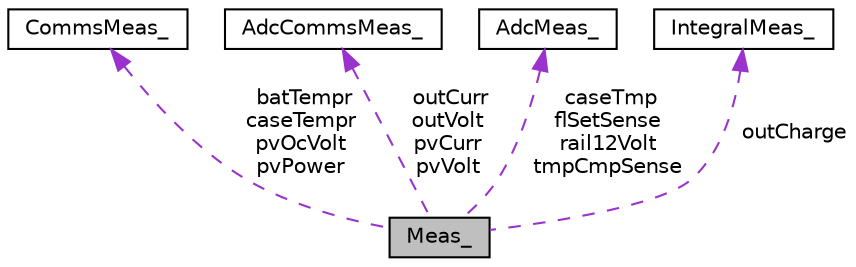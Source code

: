 digraph "Meas_"
{
 // LATEX_PDF_SIZE
  edge [fontname="Helvetica",fontsize="10",labelfontname="Helvetica",labelfontsize="10"];
  node [fontname="Helvetica",fontsize="10",shape=record];
  Node1 [label="Meas_",height=0.2,width=0.4,color="black", fillcolor="grey75", style="filled", fontcolor="black",tooltip=" "];
  Node2 -> Node1 [dir="back",color="darkorchid3",fontsize="10",style="dashed",label=" batTempr\ncaseTempr\npvOcVolt\npvPower" ,fontname="Helvetica"];
  Node2 [label="CommsMeas_",height=0.2,width=0.4,color="black", fillcolor="white", style="filled",URL="$struct_comms_meas__.html",tooltip=" "];
  Node3 -> Node1 [dir="back",color="darkorchid3",fontsize="10",style="dashed",label=" outCurr\noutVolt\npvCurr\npvVolt" ,fontname="Helvetica"];
  Node3 [label="AdcCommsMeas_",height=0.2,width=0.4,color="black", fillcolor="white", style="filled",URL="$struct_adc_comms_meas__.html",tooltip=" "];
  Node4 -> Node1 [dir="back",color="darkorchid3",fontsize="10",style="dashed",label=" caseTmp\nflSetSense\nrail12Volt\ntmpCmpSense" ,fontname="Helvetica"];
  Node4 [label="AdcMeas_",height=0.2,width=0.4,color="black", fillcolor="white", style="filled",URL="$struct_adc_meas__.html",tooltip=" "];
  Node5 -> Node1 [dir="back",color="darkorchid3",fontsize="10",style="dashed",label=" outCharge" ,fontname="Helvetica"];
  Node5 [label="IntegralMeas_",height=0.2,width=0.4,color="black", fillcolor="white", style="filled",URL="$struct_integral_meas__.html",tooltip=" "];
}
